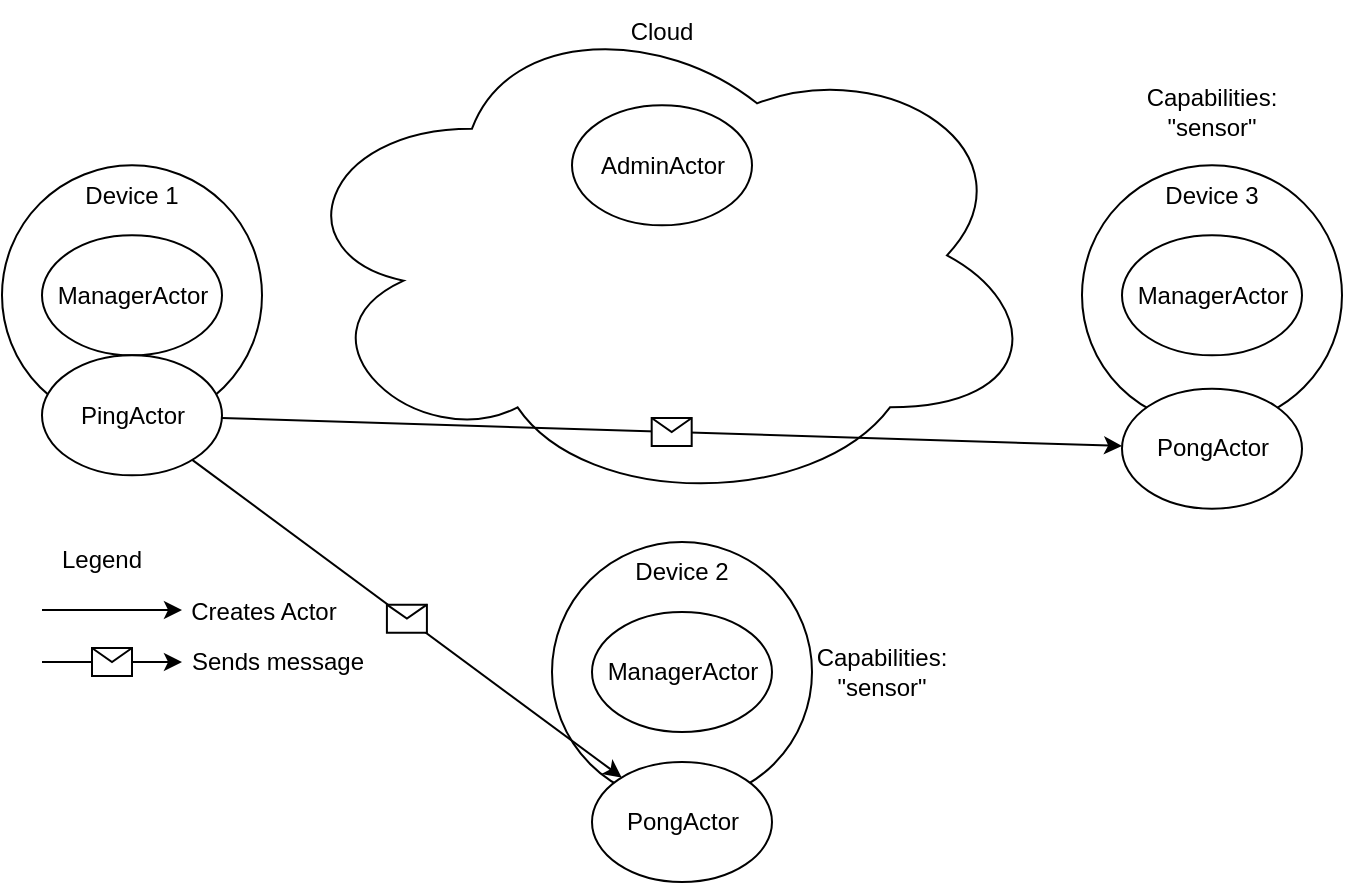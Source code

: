 <mxfile>
    <diagram id="4pCI5TsEd7x9fYhVtTBV" name="Page-1">
        <mxGraphModel dx="1182" dy="651" grid="1" gridSize="10" guides="1" tooltips="1" connect="1" arrows="1" fold="1" page="1" pageScale="1" pageWidth="850" pageHeight="1100" math="0" shadow="0">
            <root>
                <mxCell id="0"/>
                <mxCell id="1" parent="0"/>
                <mxCell id="9" value="" style="ellipse;shape=cloud;whiteSpace=wrap;html=1;" parent="1" vertex="1">
                    <mxGeometry x="200" y="170" width="380" height="253.33" as="geometry"/>
                </mxCell>
                <mxCell id="12" value="" style="group" parent="1" vertex="1" connectable="0">
                    <mxGeometry x="345" y="221.66" width="90" height="60" as="geometry"/>
                </mxCell>
                <mxCell id="10" value="" style="ellipse;whiteSpace=wrap;html=1;" parent="12" vertex="1">
                    <mxGeometry width="90" height="60" as="geometry"/>
                </mxCell>
                <mxCell id="11" value="AdminActor" style="text;html=1;strokeColor=none;fillColor=none;align=center;verticalAlign=middle;whiteSpace=wrap;rounded=0;" parent="12" vertex="1">
                    <mxGeometry x="22.5" y="18.75" width="45" height="22.5" as="geometry"/>
                </mxCell>
                <mxCell id="13" value="" style="ellipse;whiteSpace=wrap;html=1;aspect=fixed;" parent="1" vertex="1">
                    <mxGeometry x="60" y="251.66" width="130" height="130" as="geometry"/>
                </mxCell>
                <mxCell id="14" value="" style="group" parent="1" vertex="1" connectable="0">
                    <mxGeometry x="80" y="286.66" width="90" height="60" as="geometry"/>
                </mxCell>
                <mxCell id="15" value="" style="ellipse;whiteSpace=wrap;html=1;" parent="14" vertex="1">
                    <mxGeometry width="90" height="60" as="geometry"/>
                </mxCell>
                <mxCell id="16" value="ManagerActor" style="text;html=1;strokeColor=none;fillColor=none;align=center;verticalAlign=middle;whiteSpace=wrap;rounded=0;" parent="14" vertex="1">
                    <mxGeometry x="22.5" y="18.75" width="45" height="22.5" as="geometry"/>
                </mxCell>
                <mxCell id="17" value="" style="ellipse;whiteSpace=wrap;html=1;aspect=fixed;" parent="1" vertex="1">
                    <mxGeometry x="335" y="440" width="130" height="130" as="geometry"/>
                </mxCell>
                <mxCell id="18" value="" style="group" parent="1" vertex="1" connectable="0">
                    <mxGeometry x="355" y="475" width="90" height="60" as="geometry"/>
                </mxCell>
                <mxCell id="19" value="" style="ellipse;whiteSpace=wrap;html=1;" parent="18" vertex="1">
                    <mxGeometry width="90" height="60" as="geometry"/>
                </mxCell>
                <mxCell id="20" value="ManagerActor" style="text;html=1;strokeColor=none;fillColor=none;align=center;verticalAlign=middle;whiteSpace=wrap;rounded=0;" parent="18" vertex="1">
                    <mxGeometry x="22.5" y="18.75" width="45" height="22.5" as="geometry"/>
                </mxCell>
                <mxCell id="21" value="" style="ellipse;whiteSpace=wrap;html=1;aspect=fixed;" parent="1" vertex="1">
                    <mxGeometry x="600" y="251.66" width="130" height="130" as="geometry"/>
                </mxCell>
                <mxCell id="22" value="" style="group" parent="1" vertex="1" connectable="0">
                    <mxGeometry x="620" y="286.66" width="90" height="60" as="geometry"/>
                </mxCell>
                <mxCell id="23" value="" style="ellipse;whiteSpace=wrap;html=1;" parent="22" vertex="1">
                    <mxGeometry width="90" height="60" as="geometry"/>
                </mxCell>
                <mxCell id="24" value="ManagerActor" style="text;html=1;strokeColor=none;fillColor=none;align=center;verticalAlign=middle;whiteSpace=wrap;rounded=0;" parent="22" vertex="1">
                    <mxGeometry x="22.5" y="18.75" width="45" height="22.5" as="geometry"/>
                </mxCell>
                <mxCell id="25" value="Capabilities: &quot;sensor&quot;" style="text;html=1;strokeColor=none;fillColor=none;align=center;verticalAlign=middle;whiteSpace=wrap;rounded=0;" parent="1" vertex="1">
                    <mxGeometry x="470" y="490" width="60" height="30" as="geometry"/>
                </mxCell>
                <mxCell id="26" value="Capabilities: &quot;sensor&quot;" style="text;html=1;strokeColor=none;fillColor=none;align=center;verticalAlign=middle;whiteSpace=wrap;rounded=0;" parent="1" vertex="1">
                    <mxGeometry x="635" y="210" width="60" height="30" as="geometry"/>
                </mxCell>
                <mxCell id="27" value="Device 3" style="text;html=1;strokeColor=none;fillColor=none;align=center;verticalAlign=middle;whiteSpace=wrap;rounded=0;" parent="1" vertex="1">
                    <mxGeometry x="635" y="251.66" width="60" height="30" as="geometry"/>
                </mxCell>
                <mxCell id="28" value="Device 2" style="text;html=1;strokeColor=none;fillColor=none;align=center;verticalAlign=middle;whiteSpace=wrap;rounded=0;" parent="1" vertex="1">
                    <mxGeometry x="370" y="440" width="60" height="30" as="geometry"/>
                </mxCell>
                <mxCell id="29" value="Device 1" style="text;html=1;strokeColor=none;fillColor=none;align=center;verticalAlign=middle;whiteSpace=wrap;rounded=0;" parent="1" vertex="1">
                    <mxGeometry x="95" y="251.66" width="60" height="30" as="geometry"/>
                </mxCell>
                <mxCell id="36" value="" style="group" parent="1" vertex="1" connectable="0">
                    <mxGeometry x="80" y="346.66" width="90" height="60" as="geometry"/>
                </mxCell>
                <mxCell id="34" value="" style="ellipse;whiteSpace=wrap;html=1;" parent="36" vertex="1">
                    <mxGeometry width="90" height="60" as="geometry"/>
                </mxCell>
                <mxCell id="33" value="" style="group" parent="36" vertex="1" connectable="0">
                    <mxGeometry width="90" height="60" as="geometry"/>
                </mxCell>
                <mxCell id="35" value="PingActor" style="text;html=1;strokeColor=none;fillColor=none;align=center;verticalAlign=middle;whiteSpace=wrap;rounded=0;" parent="33" vertex="1">
                    <mxGeometry x="22.5" y="18.75" width="45" height="22.5" as="geometry"/>
                </mxCell>
                <mxCell id="45" value="" style="group" parent="1" vertex="1" connectable="0">
                    <mxGeometry x="355" y="550" width="90" height="60" as="geometry"/>
                </mxCell>
                <mxCell id="46" value="" style="ellipse;whiteSpace=wrap;html=1;" parent="45" vertex="1">
                    <mxGeometry width="90" height="60" as="geometry"/>
                </mxCell>
                <mxCell id="47" value="" style="group" parent="45" vertex="1" connectable="0">
                    <mxGeometry width="90" height="60" as="geometry"/>
                </mxCell>
                <mxCell id="48" value="PongActor" style="text;html=1;strokeColor=none;fillColor=none;align=center;verticalAlign=middle;whiteSpace=wrap;rounded=0;" parent="47" vertex="1">
                    <mxGeometry x="22.5" y="18.75" width="45" height="22.5" as="geometry"/>
                </mxCell>
                <mxCell id="49" value="" style="group" parent="1" vertex="1" connectable="0">
                    <mxGeometry x="620" y="363.33" width="90" height="60" as="geometry"/>
                </mxCell>
                <mxCell id="50" value="" style="ellipse;whiteSpace=wrap;html=1;" parent="49" vertex="1">
                    <mxGeometry width="90" height="60" as="geometry"/>
                </mxCell>
                <mxCell id="51" value="" style="group" parent="49" vertex="1" connectable="0">
                    <mxGeometry width="90" height="60" as="geometry"/>
                </mxCell>
                <mxCell id="52" value="PongActor" style="text;html=1;strokeColor=none;fillColor=none;align=center;verticalAlign=middle;whiteSpace=wrap;rounded=0;" parent="51" vertex="1">
                    <mxGeometry x="22.5" y="18.75" width="45" height="22.5" as="geometry"/>
                </mxCell>
                <mxCell id="63" value="" style="endArrow=classic;html=1;" edge="1" parent="1" source="34" target="46">
                    <mxGeometry relative="1" as="geometry">
                        <mxPoint x="110" y="470" as="sourcePoint"/>
                        <mxPoint x="210" y="470" as="targetPoint"/>
                    </mxGeometry>
                </mxCell>
                <mxCell id="64" value="" style="shape=message;html=1;outlineConnect=0;" vertex="1" parent="63">
                    <mxGeometry width="20" height="14" relative="1" as="geometry">
                        <mxPoint x="-10" y="-7" as="offset"/>
                    </mxGeometry>
                </mxCell>
                <mxCell id="65" value="" style="endArrow=classic;html=1;" edge="1" parent="1" source="34" target="50">
                    <mxGeometry relative="1" as="geometry">
                        <mxPoint x="90" y="500" as="sourcePoint"/>
                        <mxPoint x="190" y="500" as="targetPoint"/>
                    </mxGeometry>
                </mxCell>
                <mxCell id="66" value="" style="shape=message;html=1;outlineConnect=0;" vertex="1" parent="65">
                    <mxGeometry width="20" height="14" relative="1" as="geometry">
                        <mxPoint x="-10" y="-7" as="offset"/>
                    </mxGeometry>
                </mxCell>
                <mxCell id="67" value="Legend" style="text;html=1;strokeColor=none;fillColor=none;align=center;verticalAlign=middle;whiteSpace=wrap;rounded=0;" vertex="1" parent="1">
                    <mxGeometry x="80" y="434" width="60" height="30" as="geometry"/>
                </mxCell>
                <mxCell id="68" value="" style="endArrow=classic;html=1;" edge="1" parent="1">
                    <mxGeometry width="50" height="50" relative="1" as="geometry">
                        <mxPoint x="80" y="474" as="sourcePoint"/>
                        <mxPoint x="150" y="474" as="targetPoint"/>
                    </mxGeometry>
                </mxCell>
                <mxCell id="69" value="Creates Actor" style="text;html=1;strokeColor=none;fillColor=none;align=center;verticalAlign=middle;whiteSpace=wrap;rounded=0;" vertex="1" parent="1">
                    <mxGeometry x="130" y="460" width="122" height="30" as="geometry"/>
                </mxCell>
                <mxCell id="70" value="" style="endArrow=classic;html=1;" edge="1" parent="1">
                    <mxGeometry relative="1" as="geometry">
                        <mxPoint x="80" y="500" as="sourcePoint"/>
                        <mxPoint x="150" y="500" as="targetPoint"/>
                    </mxGeometry>
                </mxCell>
                <mxCell id="71" value="" style="shape=message;html=1;outlineConnect=0;" vertex="1" parent="70">
                    <mxGeometry width="20" height="14" relative="1" as="geometry">
                        <mxPoint x="-10" y="-7" as="offset"/>
                    </mxGeometry>
                </mxCell>
                <mxCell id="72" value="Sends message" style="text;html=1;strokeColor=none;fillColor=none;align=center;verticalAlign=middle;whiteSpace=wrap;rounded=0;" vertex="1" parent="1">
                    <mxGeometry x="143" y="485" width="110" height="30" as="geometry"/>
                </mxCell>
                <mxCell id="73" value="Cloud" style="text;html=1;strokeColor=none;fillColor=none;align=center;verticalAlign=middle;whiteSpace=wrap;rounded=0;" vertex="1" parent="1">
                    <mxGeometry x="360" y="170" width="60" height="30" as="geometry"/>
                </mxCell>
            </root>
        </mxGraphModel>
    </diagram>
</mxfile>